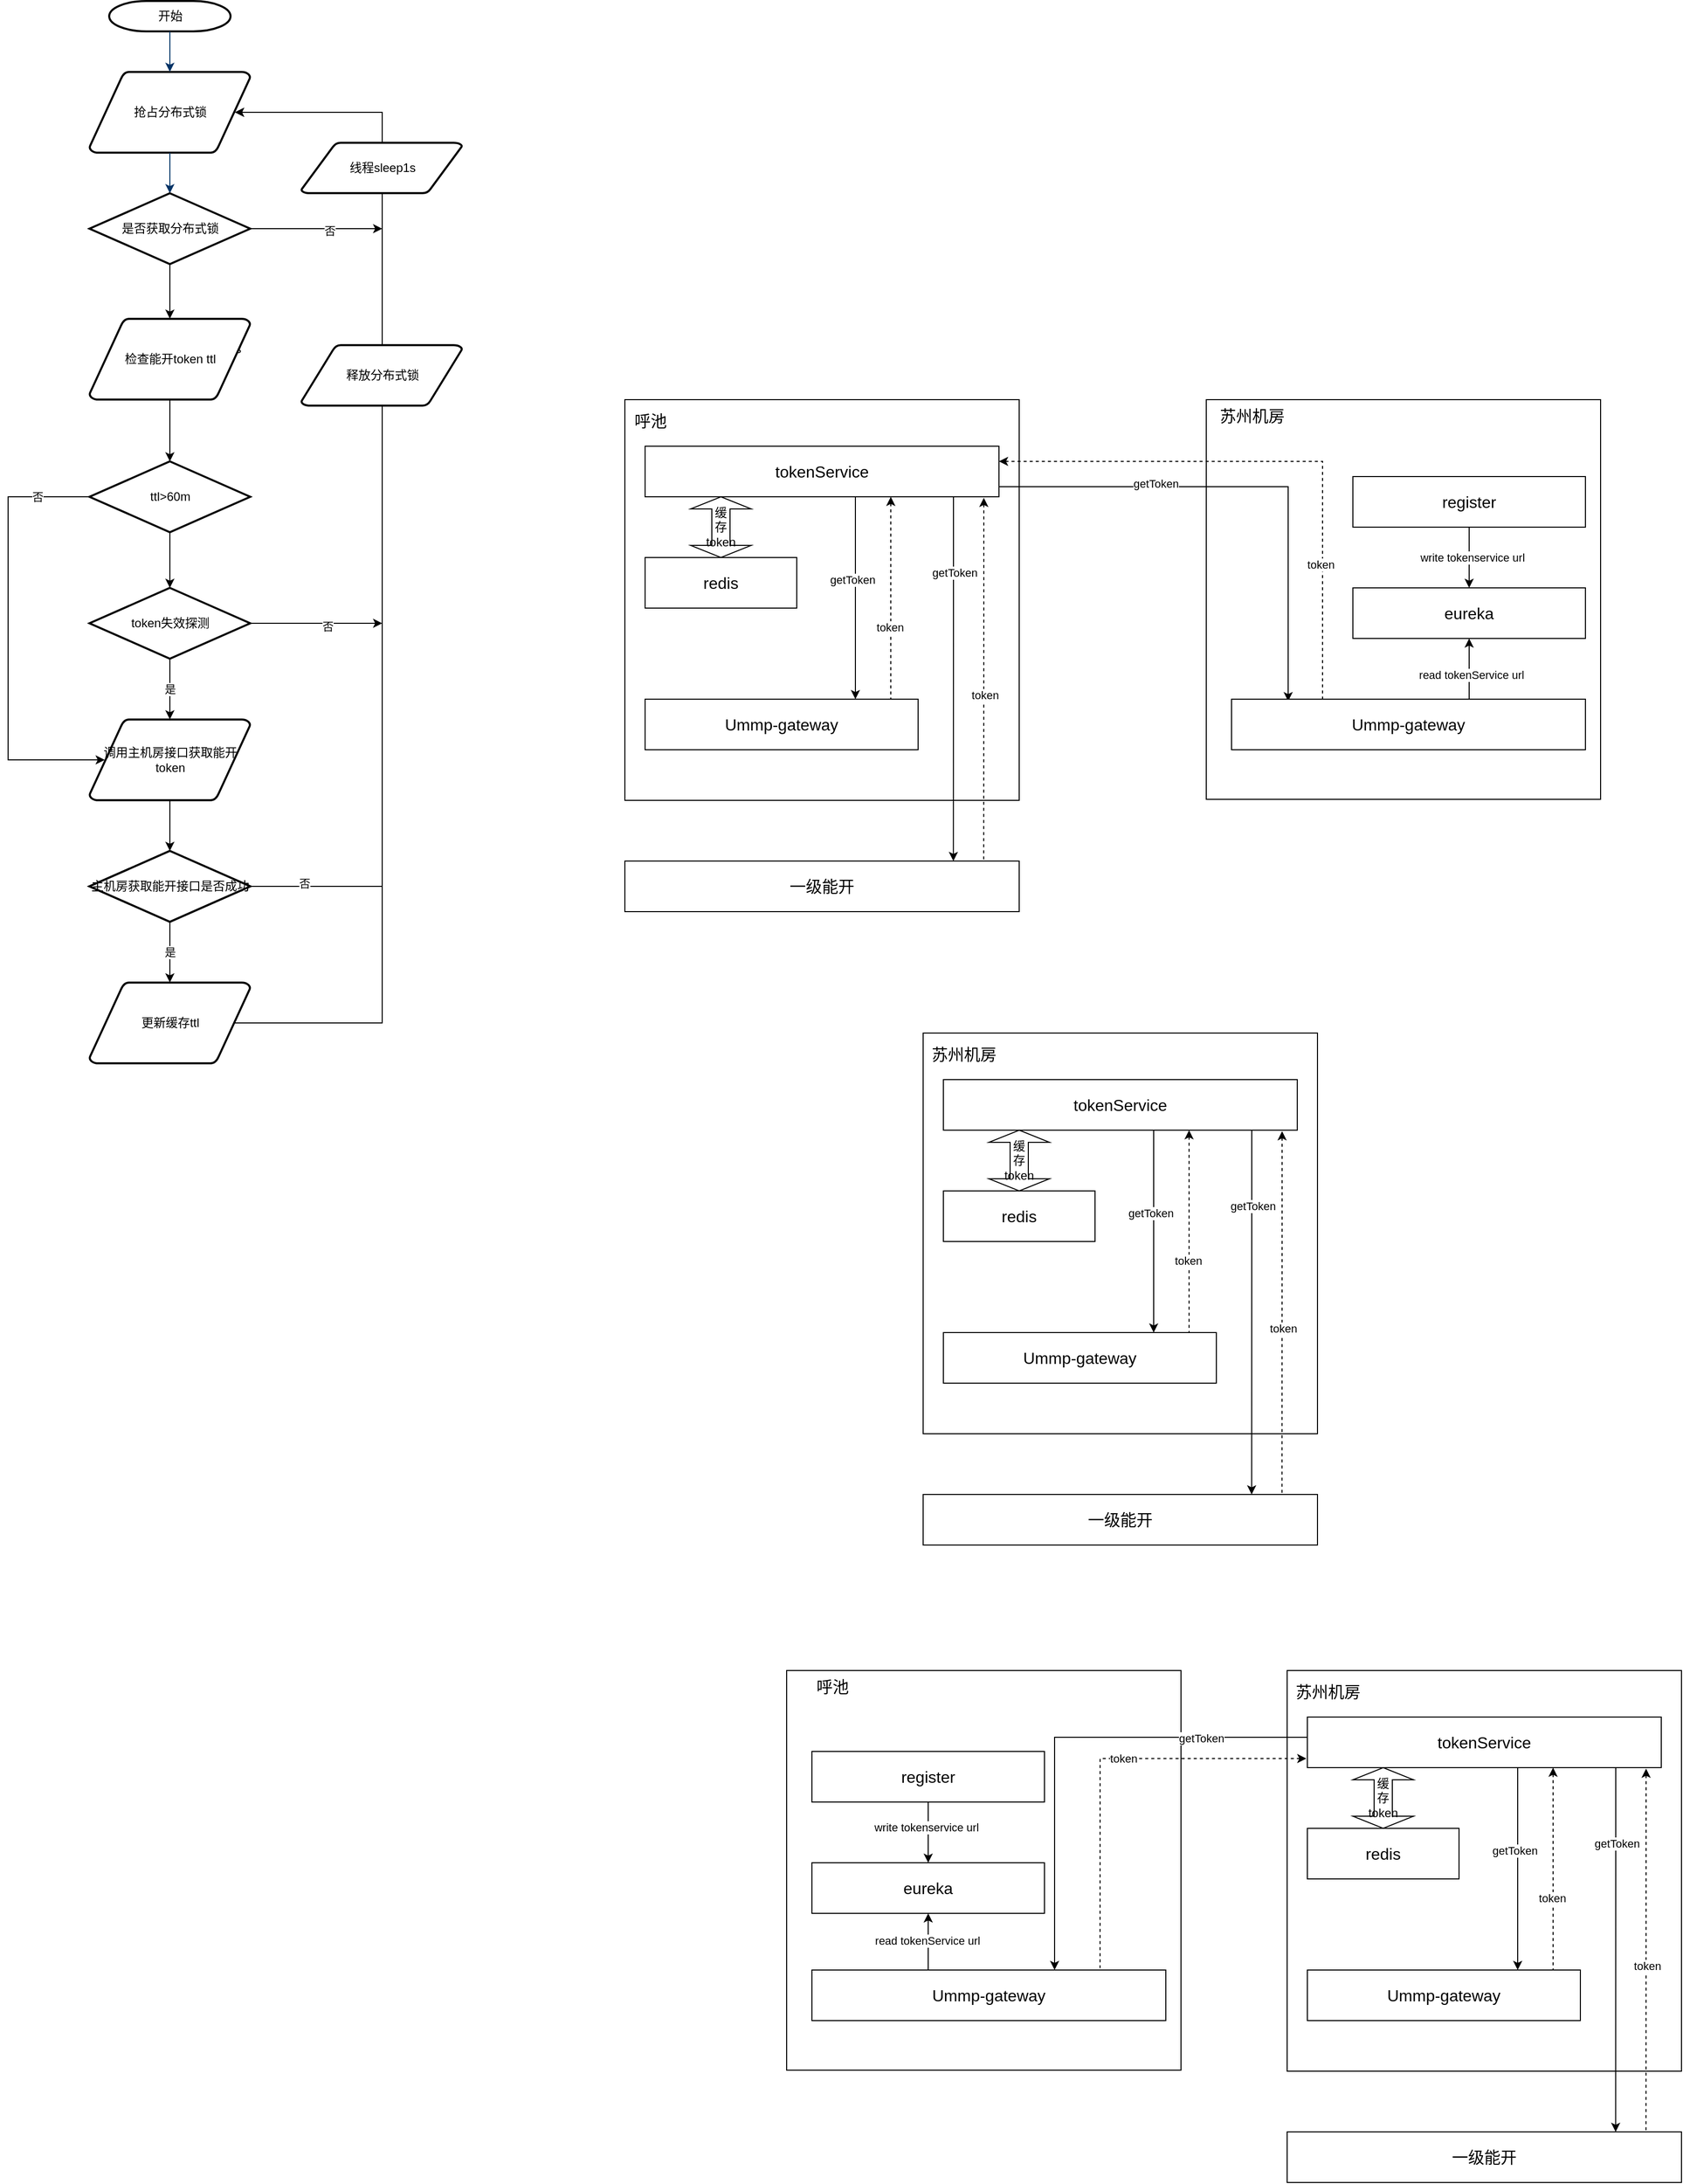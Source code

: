 <mxfile version="21.5.2" type="github" pages="2">
  <diagram id="6a731a19-8d31-9384-78a2-239565b7b9f0" name="Page-1">
    <mxGraphModel dx="2508" dy="1426" grid="1" gridSize="10" guides="1" tooltips="1" connect="1" arrows="1" fold="1" page="1" pageScale="1" pageWidth="1169" pageHeight="827" background="none" math="0" shadow="0">
      <root>
        <mxCell id="0" />
        <mxCell id="1" parent="0" />
        <mxCell id="zlBRK5w3M_IOJP67CKGf-51" value="" style="rounded=0;whiteSpace=wrap;html=1;" vertex="1" parent="1">
          <mxGeometry x="930" y="1710" width="390" height="395" as="geometry" />
        </mxCell>
        <mxCell id="2" value="开始" style="shape=mxgraph.flowchart.terminator;strokeWidth=2;gradientColor=none;gradientDirection=north;fontStyle=0;html=1;" parent="1" vertex="1">
          <mxGeometry x="260" y="60" width="120" height="30" as="geometry" />
        </mxCell>
        <mxCell id="3" value="抢占分布式锁" style="shape=mxgraph.flowchart.data;strokeWidth=2;gradientColor=none;gradientDirection=north;fontStyle=0;html=1;" parent="1" vertex="1">
          <mxGeometry x="240.5" y="130" width="159" height="80" as="geometry" />
        </mxCell>
        <mxCell id="7" style="fontStyle=1;strokeColor=#003366;strokeWidth=1;html=1;" parent="1" source="2" target="3" edge="1">
          <mxGeometry relative="1" as="geometry" />
        </mxCell>
        <mxCell id="8" style="fontStyle=1;strokeColor=#003366;strokeWidth=1;html=1;" parent="1" source="3" edge="1">
          <mxGeometry relative="1" as="geometry">
            <mxPoint x="320" y="250" as="targetPoint" />
          </mxGeometry>
        </mxCell>
        <mxCell id="11" value="yes" style="text;fontStyle=0;html=1;strokeColor=none;gradientColor=none;fillColor=none;strokeWidth=2;" parent="1" vertex="1">
          <mxGeometry x="370" y="390" width="40" height="26" as="geometry" />
        </mxCell>
        <mxCell id="u9zpIPj7ubAK2xr9crSM-64" style="edgeStyle=orthogonalEdgeStyle;rounded=0;orthogonalLoop=1;jettySize=auto;html=1;exitX=0.5;exitY=1;exitDx=0;exitDy=0;exitPerimeter=0;entryX=0.5;entryY=0;entryDx=0;entryDy=0;entryPerimeter=0;" parent="1" source="u9zpIPj7ubAK2xr9crSM-55" target="u9zpIPj7ubAK2xr9crSM-57" edge="1">
          <mxGeometry relative="1" as="geometry" />
        </mxCell>
        <mxCell id="u9zpIPj7ubAK2xr9crSM-79" style="edgeStyle=orthogonalEdgeStyle;rounded=0;orthogonalLoop=1;jettySize=auto;html=1;" parent="1" source="u9zpIPj7ubAK2xr9crSM-55" edge="1">
          <mxGeometry relative="1" as="geometry">
            <mxPoint x="530" y="285" as="targetPoint" />
          </mxGeometry>
        </mxCell>
        <mxCell id="u9zpIPj7ubAK2xr9crSM-80" value="否" style="edgeLabel;html=1;align=center;verticalAlign=middle;resizable=0;points=[];" parent="u9zpIPj7ubAK2xr9crSM-79" vertex="1" connectable="0">
          <mxGeometry x="0.208" y="-1" relative="1" as="geometry">
            <mxPoint as="offset" />
          </mxGeometry>
        </mxCell>
        <mxCell id="u9zpIPj7ubAK2xr9crSM-55" value="是否获取分布式锁" style="shape=mxgraph.flowchart.decision;strokeWidth=2;gradientColor=none;gradientDirection=north;fontStyle=0;html=1;" parent="1" vertex="1">
          <mxGeometry x="240.5" y="250" width="159" height="70" as="geometry" />
        </mxCell>
        <mxCell id="u9zpIPj7ubAK2xr9crSM-65" style="edgeStyle=orthogonalEdgeStyle;rounded=0;orthogonalLoop=1;jettySize=auto;html=1;entryX=0.5;entryY=0;entryDx=0;entryDy=0;entryPerimeter=0;" parent="1" source="u9zpIPj7ubAK2xr9crSM-57" target="u9zpIPj7ubAK2xr9crSM-58" edge="1">
          <mxGeometry relative="1" as="geometry" />
        </mxCell>
        <mxCell id="u9zpIPj7ubAK2xr9crSM-57" value="检查能开token ttl" style="shape=mxgraph.flowchart.data;strokeWidth=2;gradientColor=none;gradientDirection=north;fontStyle=0;html=1;" parent="1" vertex="1">
          <mxGeometry x="240.5" y="374" width="159" height="80" as="geometry" />
        </mxCell>
        <mxCell id="u9zpIPj7ubAK2xr9crSM-66" style="edgeStyle=orthogonalEdgeStyle;rounded=0;orthogonalLoop=1;jettySize=auto;html=1;exitX=0.5;exitY=1;exitDx=0;exitDy=0;exitPerimeter=0;" parent="1" source="u9zpIPj7ubAK2xr9crSM-58" target="u9zpIPj7ubAK2xr9crSM-60" edge="1">
          <mxGeometry relative="1" as="geometry" />
        </mxCell>
        <mxCell id="u9zpIPj7ubAK2xr9crSM-72" style="edgeStyle=orthogonalEdgeStyle;rounded=0;orthogonalLoop=1;jettySize=auto;html=1;exitX=0;exitY=0.5;exitDx=0;exitDy=0;exitPerimeter=0;entryX=0.095;entryY=0.5;entryDx=0;entryDy=0;entryPerimeter=0;" parent="1" source="u9zpIPj7ubAK2xr9crSM-58" target="u9zpIPj7ubAK2xr9crSM-59" edge="1">
          <mxGeometry relative="1" as="geometry">
            <Array as="points">
              <mxPoint x="160" y="550" />
              <mxPoint x="160" y="810" />
            </Array>
          </mxGeometry>
        </mxCell>
        <mxCell id="u9zpIPj7ubAK2xr9crSM-73" value="否" style="edgeLabel;html=1;align=center;verticalAlign=middle;resizable=0;points=[];" parent="u9zpIPj7ubAK2xr9crSM-72" vertex="1" connectable="0">
          <mxGeometry x="-0.761" relative="1" as="geometry">
            <mxPoint as="offset" />
          </mxGeometry>
        </mxCell>
        <mxCell id="u9zpIPj7ubAK2xr9crSM-58" value="ttl&amp;gt;60m" style="shape=mxgraph.flowchart.decision;strokeWidth=2;gradientColor=none;gradientDirection=north;fontStyle=0;html=1;" parent="1" vertex="1">
          <mxGeometry x="240.5" y="515" width="159" height="70" as="geometry" />
        </mxCell>
        <mxCell id="u9zpIPj7ubAK2xr9crSM-68" style="edgeStyle=orthogonalEdgeStyle;rounded=0;orthogonalLoop=1;jettySize=auto;html=1;exitX=0.5;exitY=1;exitDx=0;exitDy=0;exitPerimeter=0;entryX=0.5;entryY=0;entryDx=0;entryDy=0;entryPerimeter=0;" parent="1" source="u9zpIPj7ubAK2xr9crSM-59" target="u9zpIPj7ubAK2xr9crSM-63" edge="1">
          <mxGeometry relative="1" as="geometry" />
        </mxCell>
        <mxCell id="u9zpIPj7ubAK2xr9crSM-59" value="调用主机房接口获取能开&lt;br&gt;token" style="shape=mxgraph.flowchart.data;strokeWidth=2;gradientColor=none;gradientDirection=north;fontStyle=0;html=1;" parent="1" vertex="1">
          <mxGeometry x="240.5" y="770" width="159" height="80" as="geometry" />
        </mxCell>
        <mxCell id="u9zpIPj7ubAK2xr9crSM-67" value="是" style="edgeStyle=orthogonalEdgeStyle;rounded=0;orthogonalLoop=1;jettySize=auto;html=1;exitX=0.5;exitY=1;exitDx=0;exitDy=0;exitPerimeter=0;" parent="1" source="u9zpIPj7ubAK2xr9crSM-60" target="u9zpIPj7ubAK2xr9crSM-59" edge="1">
          <mxGeometry relative="1" as="geometry" />
        </mxCell>
        <mxCell id="u9zpIPj7ubAK2xr9crSM-77" style="edgeStyle=orthogonalEdgeStyle;rounded=0;orthogonalLoop=1;jettySize=auto;html=1;exitX=1;exitY=0.5;exitDx=0;exitDy=0;exitPerimeter=0;" parent="1" source="u9zpIPj7ubAK2xr9crSM-60" edge="1">
          <mxGeometry relative="1" as="geometry">
            <mxPoint x="530" y="675" as="targetPoint" />
          </mxGeometry>
        </mxCell>
        <mxCell id="u9zpIPj7ubAK2xr9crSM-78" value="否" style="edgeLabel;html=1;align=center;verticalAlign=middle;resizable=0;points=[];" parent="u9zpIPj7ubAK2xr9crSM-77" vertex="1" connectable="0">
          <mxGeometry x="0.177" y="-2" relative="1" as="geometry">
            <mxPoint as="offset" />
          </mxGeometry>
        </mxCell>
        <mxCell id="u9zpIPj7ubAK2xr9crSM-60" value="token失效探测" style="shape=mxgraph.flowchart.decision;strokeWidth=2;gradientColor=none;gradientDirection=north;fontStyle=0;html=1;" parent="1" vertex="1">
          <mxGeometry x="240.5" y="640" width="159" height="70" as="geometry" />
        </mxCell>
        <mxCell id="u9zpIPj7ubAK2xr9crSM-61" value="主机房获取能开接口是否成功" style="shape=mxgraph.flowchart.decision;strokeWidth=2;gradientColor=none;gradientDirection=north;fontStyle=0;html=1;" parent="1" vertex="1">
          <mxGeometry x="240.5" y="900" width="159" height="70" as="geometry" />
        </mxCell>
        <mxCell id="u9zpIPj7ubAK2xr9crSM-74" style="edgeStyle=orthogonalEdgeStyle;rounded=0;orthogonalLoop=1;jettySize=auto;html=1;exitX=0.905;exitY=0.5;exitDx=0;exitDy=0;exitPerimeter=0;entryX=0.905;entryY=0.5;entryDx=0;entryDy=0;entryPerimeter=0;" parent="1" source="u9zpIPj7ubAK2xr9crSM-62" target="3" edge="1">
          <mxGeometry relative="1" as="geometry">
            <Array as="points">
              <mxPoint x="530" y="1070" />
              <mxPoint x="530" y="170" />
            </Array>
          </mxGeometry>
        </mxCell>
        <mxCell id="u9zpIPj7ubAK2xr9crSM-62" value="更新缓存ttl" style="shape=mxgraph.flowchart.data;strokeWidth=2;gradientColor=none;gradientDirection=north;fontStyle=0;html=1;" parent="1" vertex="1">
          <mxGeometry x="240.5" y="1030" width="159" height="80" as="geometry" />
        </mxCell>
        <mxCell id="u9zpIPj7ubAK2xr9crSM-69" value="是" style="edgeStyle=orthogonalEdgeStyle;rounded=0;orthogonalLoop=1;jettySize=auto;html=1;exitX=0.5;exitY=1;exitDx=0;exitDy=0;exitPerimeter=0;entryX=0.5;entryY=0;entryDx=0;entryDy=0;entryPerimeter=0;" parent="1" source="u9zpIPj7ubAK2xr9crSM-63" target="u9zpIPj7ubAK2xr9crSM-62" edge="1">
          <mxGeometry relative="1" as="geometry" />
        </mxCell>
        <mxCell id="u9zpIPj7ubAK2xr9crSM-75" style="edgeStyle=orthogonalEdgeStyle;rounded=0;orthogonalLoop=1;jettySize=auto;html=1;exitX=1;exitY=0.5;exitDx=0;exitDy=0;exitPerimeter=0;entryX=0.905;entryY=0.5;entryDx=0;entryDy=0;entryPerimeter=0;" parent="1" source="u9zpIPj7ubAK2xr9crSM-63" target="3" edge="1">
          <mxGeometry relative="1" as="geometry">
            <Array as="points">
              <mxPoint x="530" y="935" />
              <mxPoint x="530" y="170" />
            </Array>
          </mxGeometry>
        </mxCell>
        <mxCell id="u9zpIPj7ubAK2xr9crSM-83" value="否" style="edgeLabel;html=1;align=center;verticalAlign=middle;resizable=0;points=[];" parent="u9zpIPj7ubAK2xr9crSM-75" vertex="1" connectable="0">
          <mxGeometry x="-0.898" y="3" relative="1" as="geometry">
            <mxPoint as="offset" />
          </mxGeometry>
        </mxCell>
        <mxCell id="u9zpIPj7ubAK2xr9crSM-63" value="主机房获取能开接口是否成功" style="shape=mxgraph.flowchart.decision;strokeWidth=2;gradientColor=none;gradientDirection=north;fontStyle=0;html=1;" parent="1" vertex="1">
          <mxGeometry x="240.5" y="900" width="159" height="70" as="geometry" />
        </mxCell>
        <mxCell id="u9zpIPj7ubAK2xr9crSM-81" value="释放分布式锁" style="shape=mxgraph.flowchart.data;strokeWidth=2;gradientColor=none;gradientDirection=north;fontStyle=0;html=1;" parent="1" vertex="1">
          <mxGeometry x="450" y="400" width="159" height="60" as="geometry" />
        </mxCell>
        <mxCell id="u9zpIPj7ubAK2xr9crSM-82" value="线程sleep1s" style="shape=mxgraph.flowchart.data;strokeWidth=2;gradientColor=none;gradientDirection=north;fontStyle=0;html=1;" parent="1" vertex="1">
          <mxGeometry x="450" y="200" width="159" height="50" as="geometry" />
        </mxCell>
        <mxCell id="bbXVy-CYYOFWgaDCfxmX-11" value="" style="rounded=0;whiteSpace=wrap;html=1;" vertex="1" parent="1">
          <mxGeometry x="770" y="454" width="390" height="396" as="geometry" />
        </mxCell>
        <mxCell id="bbXVy-CYYOFWgaDCfxmX-12" value="" style="rounded=0;whiteSpace=wrap;html=1;" vertex="1" parent="1">
          <mxGeometry x="1345" y="454" width="390" height="395" as="geometry" />
        </mxCell>
        <mxCell id="bbXVy-CYYOFWgaDCfxmX-13" value="&lt;font style=&quot;font-size: 16px;&quot;&gt;呼池&lt;/font&gt;" style="text;html=1;align=center;verticalAlign=middle;resizable=0;points=[];autosize=1;strokeColor=none;fillColor=none;fontSize=16;" vertex="1" parent="1">
          <mxGeometry x="765" y="460" width="60" height="30" as="geometry" />
        </mxCell>
        <mxCell id="bbXVy-CYYOFWgaDCfxmX-14" value="&lt;span style=&quot;font-size: 16px;&quot;&gt;苏州机房&lt;/span&gt;" style="text;html=1;align=center;verticalAlign=middle;resizable=0;points=[];autosize=1;strokeColor=none;fillColor=none;fontSize=16;" vertex="1" parent="1">
          <mxGeometry x="1345" y="455" width="90" height="30" as="geometry" />
        </mxCell>
        <mxCell id="bbXVy-CYYOFWgaDCfxmX-27" style="edgeStyle=orthogonalEdgeStyle;rounded=0;orthogonalLoop=1;jettySize=auto;html=1;entryX=0.5;entryY=0;entryDx=0;entryDy=0;" edge="1" parent="1">
          <mxGeometry relative="1" as="geometry">
            <mxPoint x="998" y="550" as="sourcePoint" />
            <mxPoint x="998" y="750" as="targetPoint" />
            <Array as="points">
              <mxPoint x="998" y="690" />
              <mxPoint x="998" y="690" />
            </Array>
          </mxGeometry>
        </mxCell>
        <mxCell id="zlBRK5w3M_IOJP67CKGf-11" value="getToken" style="edgeLabel;html=1;align=center;verticalAlign=middle;resizable=0;points=[];" vertex="1" connectable="0" parent="bbXVy-CYYOFWgaDCfxmX-27">
          <mxGeometry x="-0.18" y="-3" relative="1" as="geometry">
            <mxPoint as="offset" />
          </mxGeometry>
        </mxCell>
        <mxCell id="bbXVy-CYYOFWgaDCfxmX-29" style="edgeStyle=orthogonalEdgeStyle;rounded=0;orthogonalLoop=1;jettySize=auto;html=1;entryX=0.851;entryY=0;entryDx=0;entryDy=0;entryPerimeter=0;" edge="1" parent="1">
          <mxGeometry relative="1" as="geometry">
            <mxPoint x="1095" y="550" as="sourcePoint" />
            <mxPoint x="1094.89" y="910" as="targetPoint" />
            <Array as="points">
              <mxPoint x="1095" y="650" />
              <mxPoint x="1095" y="650" />
            </Array>
          </mxGeometry>
        </mxCell>
        <mxCell id="zlBRK5w3M_IOJP67CKGf-13" value="getToken" style="edgeLabel;html=1;align=center;verticalAlign=middle;resizable=0;points=[];" vertex="1" connectable="0" parent="bbXVy-CYYOFWgaDCfxmX-29">
          <mxGeometry x="-0.583" y="1" relative="1" as="geometry">
            <mxPoint as="offset" />
          </mxGeometry>
        </mxCell>
        <mxCell id="bbXVy-CYYOFWgaDCfxmX-37" style="edgeStyle=orthogonalEdgeStyle;rounded=0;orthogonalLoop=1;jettySize=auto;html=1;entryX=0.16;entryY=0.04;entryDx=0;entryDy=0;entryPerimeter=0;" edge="1" parent="1" source="bbXVy-CYYOFWgaDCfxmX-15" target="bbXVy-CYYOFWgaDCfxmX-20">
          <mxGeometry relative="1" as="geometry">
            <Array as="points">
              <mxPoint x="1426" y="540" />
            </Array>
          </mxGeometry>
        </mxCell>
        <mxCell id="zlBRK5w3M_IOJP67CKGf-15" value="getToken" style="edgeLabel;html=1;align=center;verticalAlign=middle;resizable=0;points=[];" vertex="1" connectable="0" parent="bbXVy-CYYOFWgaDCfxmX-37">
          <mxGeometry x="-0.378" y="3" relative="1" as="geometry">
            <mxPoint as="offset" />
          </mxGeometry>
        </mxCell>
        <mxCell id="bbXVy-CYYOFWgaDCfxmX-15" value="tokenService" style="rounded=0;whiteSpace=wrap;html=1;fontSize=16;" vertex="1" parent="1">
          <mxGeometry x="790" y="500" width="350" height="50" as="geometry" />
        </mxCell>
        <mxCell id="bbXVy-CYYOFWgaDCfxmX-17" value="redis" style="rounded=0;whiteSpace=wrap;html=1;fontSize=16;" vertex="1" parent="1">
          <mxGeometry x="790" y="610" width="150" height="50" as="geometry" />
        </mxCell>
        <mxCell id="bbXVy-CYYOFWgaDCfxmX-18" value="Ummp-gateway" style="rounded=0;whiteSpace=wrap;html=1;fontSize=16;" vertex="1" parent="1">
          <mxGeometry x="790" y="750" width="270" height="50" as="geometry" />
        </mxCell>
        <mxCell id="bbXVy-CYYOFWgaDCfxmX-19" value="一级能开" style="rounded=0;whiteSpace=wrap;html=1;fontSize=16;" vertex="1" parent="1">
          <mxGeometry x="770" y="910" width="390" height="50" as="geometry" />
        </mxCell>
        <mxCell id="zlBRK5w3M_IOJP67CKGf-63" style="edgeStyle=orthogonalEdgeStyle;rounded=0;orthogonalLoop=1;jettySize=auto;html=1;entryX=0.5;entryY=1;entryDx=0;entryDy=0;" edge="1" parent="1" source="bbXVy-CYYOFWgaDCfxmX-20" target="zlBRK5w3M_IOJP67CKGf-62">
          <mxGeometry relative="1" as="geometry">
            <Array as="points">
              <mxPoint x="1605" y="740" />
              <mxPoint x="1605" y="740" />
            </Array>
          </mxGeometry>
        </mxCell>
        <mxCell id="zlBRK5w3M_IOJP67CKGf-64" value="read tokenService url" style="edgeLabel;html=1;align=center;verticalAlign=middle;resizable=0;points=[];" vertex="1" connectable="0" parent="zlBRK5w3M_IOJP67CKGf-63">
          <mxGeometry x="-0.2" y="-2" relative="1" as="geometry">
            <mxPoint as="offset" />
          </mxGeometry>
        </mxCell>
        <mxCell id="bbXVy-CYYOFWgaDCfxmX-20" value="Ummp-gateway" style="rounded=0;whiteSpace=wrap;html=1;fontSize=16;" vertex="1" parent="1">
          <mxGeometry x="1370" y="750" width="350" height="50" as="geometry" />
        </mxCell>
        <mxCell id="bbXVy-CYYOFWgaDCfxmX-21" value="缓&lt;br&gt;存&lt;br&gt;token" style="shape=doubleArrow;direction=south;whiteSpace=wrap;html=1;" vertex="1" parent="1">
          <mxGeometry x="835" y="550" width="60" height="60" as="geometry" />
        </mxCell>
        <mxCell id="bbXVy-CYYOFWgaDCfxmX-28" style="edgeStyle=orthogonalEdgeStyle;rounded=0;orthogonalLoop=1;jettySize=auto;html=1;entryX=0.5;entryY=0;entryDx=0;entryDy=0;startArrow=classic;startFill=1;endArrow=none;endFill=0;dashed=1;" edge="1" parent="1">
          <mxGeometry relative="1" as="geometry">
            <mxPoint x="1033" y="550" as="sourcePoint" />
            <mxPoint x="1033" y="750" as="targetPoint" />
            <Array as="points">
              <mxPoint x="1033" y="690" />
              <mxPoint x="1033" y="690" />
            </Array>
          </mxGeometry>
        </mxCell>
        <mxCell id="zlBRK5w3M_IOJP67CKGf-12" value="token" style="edgeLabel;html=1;align=center;verticalAlign=middle;resizable=0;points=[];" vertex="1" connectable="0" parent="bbXVy-CYYOFWgaDCfxmX-28">
          <mxGeometry x="0.29" y="-1" relative="1" as="geometry">
            <mxPoint as="offset" />
          </mxGeometry>
        </mxCell>
        <mxCell id="bbXVy-CYYOFWgaDCfxmX-30" style="edgeStyle=orthogonalEdgeStyle;rounded=0;orthogonalLoop=1;jettySize=auto;html=1;entryX=0.851;entryY=0;entryDx=0;entryDy=0;entryPerimeter=0;startArrow=classic;startFill=1;endArrow=none;endFill=0;dashed=1;" edge="1" parent="1">
          <mxGeometry relative="1" as="geometry">
            <mxPoint x="1125" y="551" as="sourcePoint" />
            <mxPoint x="1124.89" y="911" as="targetPoint" />
            <Array as="points">
              <mxPoint x="1125" y="651" />
              <mxPoint x="1125" y="651" />
            </Array>
          </mxGeometry>
        </mxCell>
        <mxCell id="zlBRK5w3M_IOJP67CKGf-14" value="token" style="edgeLabel;html=1;align=center;verticalAlign=middle;resizable=0;points=[];" vertex="1" connectable="0" parent="bbXVy-CYYOFWgaDCfxmX-30">
          <mxGeometry x="0.083" y="1" relative="1" as="geometry">
            <mxPoint as="offset" />
          </mxGeometry>
        </mxCell>
        <mxCell id="bbXVy-CYYOFWgaDCfxmX-40" style="edgeStyle=orthogonalEdgeStyle;rounded=0;orthogonalLoop=1;jettySize=auto;html=1;endArrow=none;endFill=0;startArrow=classic;startFill=1;dashed=1;" edge="1" parent="1">
          <mxGeometry relative="1" as="geometry">
            <mxPoint x="1140" y="515" as="sourcePoint" />
            <mxPoint x="1460" y="750" as="targetPoint" />
            <Array as="points">
              <mxPoint x="1460" y="515" />
              <mxPoint x="1460" y="750" />
            </Array>
          </mxGeometry>
        </mxCell>
        <mxCell id="zlBRK5w3M_IOJP67CKGf-16" value="token" style="edgeLabel;html=1;align=center;verticalAlign=middle;resizable=0;points=[];" vertex="1" connectable="0" parent="bbXVy-CYYOFWgaDCfxmX-40">
          <mxGeometry x="0.521" y="-2" relative="1" as="geometry">
            <mxPoint as="offset" />
          </mxGeometry>
        </mxCell>
        <mxCell id="zlBRK5w3M_IOJP67CKGf-17" value="" style="rounded=0;whiteSpace=wrap;html=1;" vertex="1" parent="1">
          <mxGeometry x="1065" y="1080" width="390" height="396" as="geometry" />
        </mxCell>
        <mxCell id="zlBRK5w3M_IOJP67CKGf-18" value="苏州机房" style="text;html=1;align=center;verticalAlign=middle;resizable=0;points=[];autosize=1;strokeColor=none;fillColor=none;fontSize=16;" vertex="1" parent="1">
          <mxGeometry x="1060" y="1086" width="90" height="30" as="geometry" />
        </mxCell>
        <mxCell id="zlBRK5w3M_IOJP67CKGf-19" style="edgeStyle=orthogonalEdgeStyle;rounded=0;orthogonalLoop=1;jettySize=auto;html=1;entryX=0.5;entryY=0;entryDx=0;entryDy=0;" edge="1" parent="1">
          <mxGeometry relative="1" as="geometry">
            <mxPoint x="1293" y="1176" as="sourcePoint" />
            <mxPoint x="1293" y="1376" as="targetPoint" />
            <Array as="points">
              <mxPoint x="1293" y="1316" />
              <mxPoint x="1293" y="1316" />
            </Array>
          </mxGeometry>
        </mxCell>
        <mxCell id="zlBRK5w3M_IOJP67CKGf-20" value="getToken" style="edgeLabel;html=1;align=center;verticalAlign=middle;resizable=0;points=[];" vertex="1" connectable="0" parent="zlBRK5w3M_IOJP67CKGf-19">
          <mxGeometry x="-0.18" y="-3" relative="1" as="geometry">
            <mxPoint as="offset" />
          </mxGeometry>
        </mxCell>
        <mxCell id="zlBRK5w3M_IOJP67CKGf-21" style="edgeStyle=orthogonalEdgeStyle;rounded=0;orthogonalLoop=1;jettySize=auto;html=1;entryX=0.851;entryY=0;entryDx=0;entryDy=0;entryPerimeter=0;" edge="1" parent="1">
          <mxGeometry relative="1" as="geometry">
            <mxPoint x="1390" y="1176" as="sourcePoint" />
            <mxPoint x="1389.89" y="1536" as="targetPoint" />
            <Array as="points">
              <mxPoint x="1390" y="1276" />
              <mxPoint x="1390" y="1276" />
            </Array>
          </mxGeometry>
        </mxCell>
        <mxCell id="zlBRK5w3M_IOJP67CKGf-22" value="getToken" style="edgeLabel;html=1;align=center;verticalAlign=middle;resizable=0;points=[];" vertex="1" connectable="0" parent="zlBRK5w3M_IOJP67CKGf-21">
          <mxGeometry x="-0.583" y="1" relative="1" as="geometry">
            <mxPoint as="offset" />
          </mxGeometry>
        </mxCell>
        <mxCell id="zlBRK5w3M_IOJP67CKGf-23" value="tokenService" style="rounded=0;whiteSpace=wrap;html=1;fontSize=16;" vertex="1" parent="1">
          <mxGeometry x="1085" y="1126" width="350" height="50" as="geometry" />
        </mxCell>
        <mxCell id="zlBRK5w3M_IOJP67CKGf-24" value="redis" style="rounded=0;whiteSpace=wrap;html=1;fontSize=16;" vertex="1" parent="1">
          <mxGeometry x="1085" y="1236" width="150" height="50" as="geometry" />
        </mxCell>
        <mxCell id="zlBRK5w3M_IOJP67CKGf-25" value="Ummp-gateway" style="rounded=0;whiteSpace=wrap;html=1;fontSize=16;" vertex="1" parent="1">
          <mxGeometry x="1085" y="1376" width="270" height="50" as="geometry" />
        </mxCell>
        <mxCell id="zlBRK5w3M_IOJP67CKGf-26" value="一级能开" style="rounded=0;whiteSpace=wrap;html=1;fontSize=16;" vertex="1" parent="1">
          <mxGeometry x="1065" y="1536" width="390" height="50" as="geometry" />
        </mxCell>
        <mxCell id="zlBRK5w3M_IOJP67CKGf-27" value="缓&lt;br&gt;存&lt;br&gt;token" style="shape=doubleArrow;direction=south;whiteSpace=wrap;html=1;" vertex="1" parent="1">
          <mxGeometry x="1130" y="1176" width="60" height="60" as="geometry" />
        </mxCell>
        <mxCell id="zlBRK5w3M_IOJP67CKGf-28" style="edgeStyle=orthogonalEdgeStyle;rounded=0;orthogonalLoop=1;jettySize=auto;html=1;entryX=0.5;entryY=0;entryDx=0;entryDy=0;startArrow=classic;startFill=1;endArrow=none;endFill=0;dashed=1;" edge="1" parent="1">
          <mxGeometry relative="1" as="geometry">
            <mxPoint x="1328" y="1176" as="sourcePoint" />
            <mxPoint x="1328" y="1376" as="targetPoint" />
            <Array as="points">
              <mxPoint x="1328" y="1316" />
              <mxPoint x="1328" y="1316" />
            </Array>
          </mxGeometry>
        </mxCell>
        <mxCell id="zlBRK5w3M_IOJP67CKGf-29" value="token" style="edgeLabel;html=1;align=center;verticalAlign=middle;resizable=0;points=[];" vertex="1" connectable="0" parent="zlBRK5w3M_IOJP67CKGf-28">
          <mxGeometry x="0.29" y="-1" relative="1" as="geometry">
            <mxPoint as="offset" />
          </mxGeometry>
        </mxCell>
        <mxCell id="zlBRK5w3M_IOJP67CKGf-30" style="edgeStyle=orthogonalEdgeStyle;rounded=0;orthogonalLoop=1;jettySize=auto;html=1;entryX=0.851;entryY=0;entryDx=0;entryDy=0;entryPerimeter=0;startArrow=classic;startFill=1;endArrow=none;endFill=0;dashed=1;" edge="1" parent="1">
          <mxGeometry relative="1" as="geometry">
            <mxPoint x="1420" y="1177" as="sourcePoint" />
            <mxPoint x="1419.89" y="1537" as="targetPoint" />
            <Array as="points">
              <mxPoint x="1420" y="1277" />
              <mxPoint x="1420" y="1277" />
            </Array>
          </mxGeometry>
        </mxCell>
        <mxCell id="zlBRK5w3M_IOJP67CKGf-31" value="token" style="edgeLabel;html=1;align=center;verticalAlign=middle;resizable=0;points=[];" vertex="1" connectable="0" parent="zlBRK5w3M_IOJP67CKGf-30">
          <mxGeometry x="0.083" y="1" relative="1" as="geometry">
            <mxPoint as="offset" />
          </mxGeometry>
        </mxCell>
        <mxCell id="zlBRK5w3M_IOJP67CKGf-32" value="" style="rounded=0;whiteSpace=wrap;html=1;" vertex="1" parent="1">
          <mxGeometry x="1425" y="1710" width="390" height="396" as="geometry" />
        </mxCell>
        <mxCell id="zlBRK5w3M_IOJP67CKGf-33" value="苏州机房" style="text;html=1;align=center;verticalAlign=middle;resizable=0;points=[];autosize=1;strokeColor=none;fillColor=none;fontSize=16;" vertex="1" parent="1">
          <mxGeometry x="1420" y="1716" width="90" height="30" as="geometry" />
        </mxCell>
        <mxCell id="zlBRK5w3M_IOJP67CKGf-34" style="edgeStyle=orthogonalEdgeStyle;rounded=0;orthogonalLoop=1;jettySize=auto;html=1;entryX=0.5;entryY=0;entryDx=0;entryDy=0;" edge="1" parent="1">
          <mxGeometry relative="1" as="geometry">
            <mxPoint x="1653" y="1806" as="sourcePoint" />
            <mxPoint x="1653" y="2006" as="targetPoint" />
            <Array as="points">
              <mxPoint x="1653" y="1946" />
              <mxPoint x="1653" y="1946" />
            </Array>
          </mxGeometry>
        </mxCell>
        <mxCell id="zlBRK5w3M_IOJP67CKGf-35" value="getToken" style="edgeLabel;html=1;align=center;verticalAlign=middle;resizable=0;points=[];" vertex="1" connectable="0" parent="zlBRK5w3M_IOJP67CKGf-34">
          <mxGeometry x="-0.18" y="-3" relative="1" as="geometry">
            <mxPoint as="offset" />
          </mxGeometry>
        </mxCell>
        <mxCell id="zlBRK5w3M_IOJP67CKGf-36" style="edgeStyle=orthogonalEdgeStyle;rounded=0;orthogonalLoop=1;jettySize=auto;html=1;entryX=0.851;entryY=0;entryDx=0;entryDy=0;entryPerimeter=0;" edge="1" parent="1">
          <mxGeometry relative="1" as="geometry">
            <mxPoint x="1750" y="1806" as="sourcePoint" />
            <mxPoint x="1749.89" y="2166" as="targetPoint" />
            <Array as="points">
              <mxPoint x="1750" y="1906" />
              <mxPoint x="1750" y="1906" />
            </Array>
          </mxGeometry>
        </mxCell>
        <mxCell id="zlBRK5w3M_IOJP67CKGf-37" value="getToken" style="edgeLabel;html=1;align=center;verticalAlign=middle;resizable=0;points=[];" vertex="1" connectable="0" parent="zlBRK5w3M_IOJP67CKGf-36">
          <mxGeometry x="-0.583" y="1" relative="1" as="geometry">
            <mxPoint as="offset" />
          </mxGeometry>
        </mxCell>
        <mxCell id="zlBRK5w3M_IOJP67CKGf-57" style="edgeStyle=orthogonalEdgeStyle;rounded=0;orthogonalLoop=1;jettySize=auto;html=1;entryX=0.817;entryY=0.02;entryDx=0;entryDy=0;entryPerimeter=0;endArrow=none;endFill=0;startArrow=classic;startFill=1;dashed=1;" edge="1" parent="1">
          <mxGeometry relative="1" as="geometry">
            <mxPoint x="1444" y="1797" as="sourcePoint" />
            <mxPoint x="1239.95" y="2004" as="targetPoint" />
            <Array as="points">
              <mxPoint x="1240" y="1797" />
            </Array>
          </mxGeometry>
        </mxCell>
        <mxCell id="zlBRK5w3M_IOJP67CKGf-61" value="token" style="edgeLabel;html=1;align=center;verticalAlign=middle;resizable=0;points=[];" vertex="1" connectable="0" parent="zlBRK5w3M_IOJP67CKGf-57">
          <mxGeometry x="-0.119" relative="1" as="geometry">
            <mxPoint as="offset" />
          </mxGeometry>
        </mxCell>
        <mxCell id="zlBRK5w3M_IOJP67CKGf-38" value="tokenService" style="rounded=0;whiteSpace=wrap;html=1;fontSize=16;" vertex="1" parent="1">
          <mxGeometry x="1445" y="1756" width="350" height="50" as="geometry" />
        </mxCell>
        <mxCell id="zlBRK5w3M_IOJP67CKGf-39" value="redis" style="rounded=0;whiteSpace=wrap;html=1;fontSize=16;" vertex="1" parent="1">
          <mxGeometry x="1445" y="1866" width="150" height="50" as="geometry" />
        </mxCell>
        <mxCell id="zlBRK5w3M_IOJP67CKGf-40" value="Ummp-gateway" style="rounded=0;whiteSpace=wrap;html=1;fontSize=16;" vertex="1" parent="1">
          <mxGeometry x="1445" y="2006" width="270" height="50" as="geometry" />
        </mxCell>
        <mxCell id="zlBRK5w3M_IOJP67CKGf-41" value="一级能开" style="rounded=0;whiteSpace=wrap;html=1;fontSize=16;" vertex="1" parent="1">
          <mxGeometry x="1425" y="2166" width="390" height="50" as="geometry" />
        </mxCell>
        <mxCell id="zlBRK5w3M_IOJP67CKGf-42" value="缓&lt;br&gt;存&lt;br&gt;token" style="shape=doubleArrow;direction=south;whiteSpace=wrap;html=1;" vertex="1" parent="1">
          <mxGeometry x="1490" y="1806" width="60" height="60" as="geometry" />
        </mxCell>
        <mxCell id="zlBRK5w3M_IOJP67CKGf-43" style="edgeStyle=orthogonalEdgeStyle;rounded=0;orthogonalLoop=1;jettySize=auto;html=1;entryX=0.5;entryY=0;entryDx=0;entryDy=0;startArrow=classic;startFill=1;endArrow=none;endFill=0;dashed=1;" edge="1" parent="1">
          <mxGeometry relative="1" as="geometry">
            <mxPoint x="1688" y="1806" as="sourcePoint" />
            <mxPoint x="1688" y="2006" as="targetPoint" />
            <Array as="points">
              <mxPoint x="1688" y="1946" />
              <mxPoint x="1688" y="1946" />
            </Array>
          </mxGeometry>
        </mxCell>
        <mxCell id="zlBRK5w3M_IOJP67CKGf-44" value="token" style="edgeLabel;html=1;align=center;verticalAlign=middle;resizable=0;points=[];" vertex="1" connectable="0" parent="zlBRK5w3M_IOJP67CKGf-43">
          <mxGeometry x="0.29" y="-1" relative="1" as="geometry">
            <mxPoint as="offset" />
          </mxGeometry>
        </mxCell>
        <mxCell id="zlBRK5w3M_IOJP67CKGf-45" style="edgeStyle=orthogonalEdgeStyle;rounded=0;orthogonalLoop=1;jettySize=auto;html=1;entryX=0.851;entryY=0;entryDx=0;entryDy=0;entryPerimeter=0;startArrow=classic;startFill=1;endArrow=none;endFill=0;dashed=1;" edge="1" parent="1">
          <mxGeometry relative="1" as="geometry">
            <mxPoint x="1780" y="1807" as="sourcePoint" />
            <mxPoint x="1779.89" y="2167" as="targetPoint" />
            <Array as="points">
              <mxPoint x="1780" y="1907" />
              <mxPoint x="1780" y="1907" />
            </Array>
          </mxGeometry>
        </mxCell>
        <mxCell id="zlBRK5w3M_IOJP67CKGf-46" value="token" style="edgeLabel;html=1;align=center;verticalAlign=middle;resizable=0;points=[];" vertex="1" connectable="0" parent="zlBRK5w3M_IOJP67CKGf-45">
          <mxGeometry x="0.083" y="1" relative="1" as="geometry">
            <mxPoint as="offset" />
          </mxGeometry>
        </mxCell>
        <mxCell id="zlBRK5w3M_IOJP67CKGf-52" value="呼池" style="text;html=1;align=center;verticalAlign=middle;resizable=0;points=[];autosize=1;strokeColor=none;fillColor=none;fontSize=16;" vertex="1" parent="1">
          <mxGeometry x="945" y="1711" width="60" height="30" as="geometry" />
        </mxCell>
        <mxCell id="zlBRK5w3M_IOJP67CKGf-75" style="edgeStyle=orthogonalEdgeStyle;rounded=0;orthogonalLoop=1;jettySize=auto;html=1;entryX=0.5;entryY=1;entryDx=0;entryDy=0;" edge="1" parent="1" source="zlBRK5w3M_IOJP67CKGf-54" target="zlBRK5w3M_IOJP67CKGf-68">
          <mxGeometry relative="1" as="geometry">
            <Array as="points">
              <mxPoint x="1070" y="1990" />
              <mxPoint x="1070" y="1990" />
            </Array>
          </mxGeometry>
        </mxCell>
        <mxCell id="zlBRK5w3M_IOJP67CKGf-77" value="read tokenService url" style="edgeLabel;html=1;align=center;verticalAlign=middle;resizable=0;points=[];" vertex="1" connectable="0" parent="zlBRK5w3M_IOJP67CKGf-75">
          <mxGeometry x="0.036" y="1" relative="1" as="geometry">
            <mxPoint as="offset" />
          </mxGeometry>
        </mxCell>
        <mxCell id="zlBRK5w3M_IOJP67CKGf-54" value="Ummp-gateway" style="rounded=0;whiteSpace=wrap;html=1;fontSize=16;" vertex="1" parent="1">
          <mxGeometry x="955" y="2006" width="350" height="50" as="geometry" />
        </mxCell>
        <mxCell id="zlBRK5w3M_IOJP67CKGf-59" style="edgeStyle=orthogonalEdgeStyle;rounded=0;orthogonalLoop=1;jettySize=auto;html=1;" edge="1" parent="1">
          <mxGeometry relative="1" as="geometry">
            <mxPoint x="1445" y="1776" as="sourcePoint" />
            <mxPoint x="1195" y="2006" as="targetPoint" />
            <Array as="points">
              <mxPoint x="1195" y="1776" />
            </Array>
          </mxGeometry>
        </mxCell>
        <mxCell id="zlBRK5w3M_IOJP67CKGf-60" value="getToken" style="edgeLabel;html=1;align=center;verticalAlign=middle;resizable=0;points=[];" vertex="1" connectable="0" parent="zlBRK5w3M_IOJP67CKGf-59">
          <mxGeometry x="-0.562" y="1" relative="1" as="geometry">
            <mxPoint as="offset" />
          </mxGeometry>
        </mxCell>
        <mxCell id="zlBRK5w3M_IOJP67CKGf-62" value="eureka" style="rounded=0;whiteSpace=wrap;html=1;fontSize=16;" vertex="1" parent="1">
          <mxGeometry x="1490" y="640" width="230" height="50" as="geometry" />
        </mxCell>
        <mxCell id="zlBRK5w3M_IOJP67CKGf-66" style="edgeStyle=orthogonalEdgeStyle;rounded=0;orthogonalLoop=1;jettySize=auto;html=1;entryX=0.5;entryY=0;entryDx=0;entryDy=0;" edge="1" parent="1" source="zlBRK5w3M_IOJP67CKGf-65" target="zlBRK5w3M_IOJP67CKGf-62">
          <mxGeometry relative="1" as="geometry" />
        </mxCell>
        <mxCell id="zlBRK5w3M_IOJP67CKGf-67" value="write tokenservice url" style="edgeLabel;html=1;align=center;verticalAlign=middle;resizable=0;points=[];" vertex="1" connectable="0" parent="zlBRK5w3M_IOJP67CKGf-66">
          <mxGeometry y="3" relative="1" as="geometry">
            <mxPoint as="offset" />
          </mxGeometry>
        </mxCell>
        <mxCell id="zlBRK5w3M_IOJP67CKGf-65" value="register" style="rounded=0;whiteSpace=wrap;html=1;fontSize=16;" vertex="1" parent="1">
          <mxGeometry x="1490" y="530" width="230" height="50" as="geometry" />
        </mxCell>
        <mxCell id="zlBRK5w3M_IOJP67CKGf-68" value="eureka" style="rounded=0;whiteSpace=wrap;html=1;fontSize=16;" vertex="1" parent="1">
          <mxGeometry x="955" y="1900" width="230" height="50" as="geometry" />
        </mxCell>
        <mxCell id="zlBRK5w3M_IOJP67CKGf-72" style="edgeStyle=orthogonalEdgeStyle;rounded=0;orthogonalLoop=1;jettySize=auto;html=1;entryX=0.5;entryY=0;entryDx=0;entryDy=0;" edge="1" parent="1" source="zlBRK5w3M_IOJP67CKGf-69" target="zlBRK5w3M_IOJP67CKGf-68">
          <mxGeometry relative="1" as="geometry" />
        </mxCell>
        <mxCell id="zlBRK5w3M_IOJP67CKGf-76" value="write tokenservice url" style="edgeLabel;html=1;align=center;verticalAlign=middle;resizable=0;points=[];" vertex="1" connectable="0" parent="zlBRK5w3M_IOJP67CKGf-72">
          <mxGeometry x="-0.167" y="-2" relative="1" as="geometry">
            <mxPoint as="offset" />
          </mxGeometry>
        </mxCell>
        <mxCell id="zlBRK5w3M_IOJP67CKGf-69" value="register" style="rounded=0;whiteSpace=wrap;html=1;fontSize=16;" vertex="1" parent="1">
          <mxGeometry x="955" y="1790" width="230" height="50" as="geometry" />
        </mxCell>
      </root>
    </mxGraphModel>
  </diagram>
  <diagram id="Z5Cji4mr2ZnYC5pOb-MR" name="用例图">
    <mxGraphModel dx="2508" dy="257" grid="1" gridSize="10" guides="1" tooltips="1" connect="1" arrows="1" fold="1" page="1" pageScale="1" pageWidth="827" pageHeight="1169" math="0" shadow="0">
      <root>
        <mxCell id="0" />
        <mxCell id="1" parent="0" />
        <mxCell id="3z39wp8mKlz91IdqLbLT-1" value="tokenService" style="shape=umlActor;verticalLabelPosition=bottom;verticalAlign=top;html=1;" parent="1" vertex="1">
          <mxGeometry x="880" y="1610" width="30" height="60" as="geometry" />
        </mxCell>
        <mxCell id="3z39wp8mKlz91IdqLbLT-4" value="GetToken" style="ellipse;whiteSpace=wrap;html=1;" parent="1" vertex="1">
          <mxGeometry x="1050" y="1460" width="140" height="70" as="geometry" />
        </mxCell>
        <mxCell id="3z39wp8mKlz91IdqLbLT-5" value="SetTokenToRedis" style="ellipse;whiteSpace=wrap;html=1;" parent="1" vertex="1">
          <mxGeometry x="1090" y="1560" width="140" height="70" as="geometry" />
        </mxCell>
        <mxCell id="3z39wp8mKlz91IdqLbLT-6" value="RefreshToken" style="ellipse;whiteSpace=wrap;html=1;" parent="1" vertex="1">
          <mxGeometry x="1080" y="1670" width="140" height="70" as="geometry" />
        </mxCell>
        <mxCell id="3z39wp8mKlz91IdqLbLT-7" value="SyncToken" style="ellipse;whiteSpace=wrap;html=1;" parent="1" vertex="1">
          <mxGeometry x="1030" y="1770" width="140" height="70" as="geometry" />
        </mxCell>
        <mxCell id="3z39wp8mKlz91IdqLbLT-9" value="" style="endArrow=classic;html=1;rounded=0;exitX=1;exitY=0.333;exitDx=0;exitDy=0;exitPerimeter=0;entryX=0;entryY=0.5;entryDx=0;entryDy=0;" parent="1" source="3z39wp8mKlz91IdqLbLT-1" target="3z39wp8mKlz91IdqLbLT-4" edge="1">
          <mxGeometry width="50" height="50" relative="1" as="geometry">
            <mxPoint x="890" y="1540" as="sourcePoint" />
            <mxPoint x="940" y="1490" as="targetPoint" />
          </mxGeometry>
        </mxCell>
        <mxCell id="3z39wp8mKlz91IdqLbLT-10" value="" style="endArrow=classic;html=1;rounded=0;entryX=0;entryY=0.5;entryDx=0;entryDy=0;exitX=0.8;exitY=0.35;exitDx=0;exitDy=0;exitPerimeter=0;" parent="1" source="3z39wp8mKlz91IdqLbLT-1" target="3z39wp8mKlz91IdqLbLT-5" edge="1">
          <mxGeometry width="50" height="50" relative="1" as="geometry">
            <mxPoint x="950" y="1620" as="sourcePoint" />
            <mxPoint x="1060" y="1505" as="targetPoint" />
          </mxGeometry>
        </mxCell>
        <mxCell id="3z39wp8mKlz91IdqLbLT-11" value="" style="endArrow=classic;html=1;rounded=0;exitX=1;exitY=0.333;exitDx=0;exitDy=0;exitPerimeter=0;" parent="1" source="3z39wp8mKlz91IdqLbLT-1" target="3z39wp8mKlz91IdqLbLT-6" edge="1">
          <mxGeometry width="50" height="50" relative="1" as="geometry">
            <mxPoint x="960" y="1630" as="sourcePoint" />
            <mxPoint x="1100" y="1605" as="targetPoint" />
          </mxGeometry>
        </mxCell>
        <mxCell id="3z39wp8mKlz91IdqLbLT-12" value="" style="endArrow=classic;html=1;rounded=0;exitX=1;exitY=0.333;exitDx=0;exitDy=0;exitPerimeter=0;entryX=0;entryY=0;entryDx=0;entryDy=0;" parent="1" source="3z39wp8mKlz91IdqLbLT-1" target="3z39wp8mKlz91IdqLbLT-7" edge="1">
          <mxGeometry width="50" height="50" relative="1" as="geometry">
            <mxPoint x="960" y="1630" as="sourcePoint" />
            <mxPoint x="1107" y="1692" as="targetPoint" />
          </mxGeometry>
        </mxCell>
        <mxCell id="3z39wp8mKlz91IdqLbLT-15" value="OSPS001" style="ellipse;whiteSpace=wrap;html=1;" parent="1" vertex="1">
          <mxGeometry x="1350" y="1520" width="140" height="70" as="geometry" />
        </mxCell>
        <mxCell id="3z39wp8mKlz91IdqLbLT-16" value="ummp-gateway" style="shape=umlActor;verticalLabelPosition=bottom;verticalAlign=top;html=1;" parent="1" vertex="1">
          <mxGeometry x="1620" y="1620" width="30" height="60" as="geometry" />
        </mxCell>
        <mxCell id="3z39wp8mKlz91IdqLbLT-19" value="RPC接口接收tongken" style="ellipse;whiteSpace=wrap;html=1;" parent="1" vertex="1">
          <mxGeometry x="1360" y="1690" width="140" height="70" as="geometry" />
        </mxCell>
        <mxCell id="3z39wp8mKlz91IdqLbLT-20" value="" style="endArrow=classic;html=1;rounded=0;entryX=1;entryY=0.5;entryDx=0;entryDy=0;exitX=0.8;exitY=0.35;exitDx=0;exitDy=0;exitPerimeter=0;" parent="1" target="3z39wp8mKlz91IdqLbLT-15" edge="1">
          <mxGeometry width="50" height="50" relative="1" as="geometry">
            <mxPoint x="1620" y="1646" as="sourcePoint" />
            <mxPoint x="1806" y="1610" as="targetPoint" />
          </mxGeometry>
        </mxCell>
        <mxCell id="3z39wp8mKlz91IdqLbLT-21" value="" style="endArrow=classic;html=1;rounded=0;entryX=1;entryY=0.5;entryDx=0;entryDy=0;exitX=0.8;exitY=0.35;exitDx=0;exitDy=0;exitPerimeter=0;" parent="1" target="3z39wp8mKlz91IdqLbLT-19" edge="1">
          <mxGeometry width="50" height="50" relative="1" as="geometry">
            <mxPoint x="1630" y="1656" as="sourcePoint" />
            <mxPoint x="1500" y="1565" as="targetPoint" />
          </mxGeometry>
        </mxCell>
        <mxCell id="3z39wp8mKlz91IdqLbLT-22" value="Use" style="endArrow=open;endSize=12;dashed=1;html=1;rounded=0;" parent="1" target="3z39wp8mKlz91IdqLbLT-15" edge="1">
          <mxGeometry width="160" relative="1" as="geometry">
            <mxPoint x="1190" y="1494.5" as="sourcePoint" />
            <mxPoint x="1350" y="1494.5" as="targetPoint" />
          </mxGeometry>
        </mxCell>
        <mxCell id="3z39wp8mKlz91IdqLbLT-23" value="Use" style="endArrow=open;endSize=12;dashed=1;html=1;rounded=0;entryX=0;entryY=0.5;entryDx=0;entryDy=0;" parent="1" target="3z39wp8mKlz91IdqLbLT-19" edge="1">
          <mxGeometry width="160" relative="1" as="geometry">
            <mxPoint x="1170" y="1810" as="sourcePoint" />
            <mxPoint x="1338" y="1854.5" as="targetPoint" />
          </mxGeometry>
        </mxCell>
        <mxCell id="3z39wp8mKlz91IdqLbLT-38" value="Pool" style="swimlane;childLayout=stackLayout;resizeParent=1;resizeParentMax=0;startSize=20;horizontal=0;horizontalStack=1;" parent="1" vertex="1">
          <mxGeometry x="530" y="1930" width="570" height="570" as="geometry" />
        </mxCell>
        <mxCell id="3z39wp8mKlz91IdqLbLT-39" value="tokenservice" style="swimlane;startSize=20;" parent="3z39wp8mKlz91IdqLbLT-38" vertex="1">
          <mxGeometry x="20" width="250" height="570" as="geometry" />
        </mxCell>
        <mxCell id="3z39wp8mKlz91IdqLbLT-49" style="edgeStyle=orthogonalEdgeStyle;rounded=0;orthogonalLoop=1;jettySize=auto;html=1;" parent="3z39wp8mKlz91IdqLbLT-39" source="3z39wp8mKlz91IdqLbLT-45" target="3z39wp8mKlz91IdqLbLT-48" edge="1">
          <mxGeometry relative="1" as="geometry" />
        </mxCell>
        <mxCell id="3z39wp8mKlz91IdqLbLT-45" value="" style="ellipse;html=1;shape=startState;fillColor=#000000;strokeColor=#ff0000;" parent="3z39wp8mKlz91IdqLbLT-39" vertex="1">
          <mxGeometry x="55" y="30" width="30" height="30" as="geometry" />
        </mxCell>
        <mxCell id="3z39wp8mKlz91IdqLbLT-54" style="edgeStyle=orthogonalEdgeStyle;rounded=0;orthogonalLoop=1;jettySize=auto;html=1;exitX=0.5;exitY=1;exitDx=0;exitDy=0;" parent="3z39wp8mKlz91IdqLbLT-39" source="3z39wp8mKlz91IdqLbLT-48" target="3z39wp8mKlz91IdqLbLT-50" edge="1">
          <mxGeometry relative="1" as="geometry" />
        </mxCell>
        <mxCell id="3z39wp8mKlz91IdqLbLT-48" value="获取分布式锁" style="rounded=1;whiteSpace=wrap;html=1;" parent="3z39wp8mKlz91IdqLbLT-39" vertex="1">
          <mxGeometry x="40" y="90" width="60" height="36" as="geometry" />
        </mxCell>
        <mxCell id="3z39wp8mKlz91IdqLbLT-52" style="edgeStyle=orthogonalEdgeStyle;rounded=0;orthogonalLoop=1;jettySize=auto;html=1;" parent="3z39wp8mKlz91IdqLbLT-39" source="3z39wp8mKlz91IdqLbLT-50" target="3z39wp8mKlz91IdqLbLT-51" edge="1">
          <mxGeometry relative="1" as="geometry" />
        </mxCell>
        <mxCell id="3z39wp8mKlz91IdqLbLT-53" value="否" style="edgeLabel;html=1;align=center;verticalAlign=middle;resizable=0;points=[];" parent="3z39wp8mKlz91IdqLbLT-52" vertex="1" connectable="0">
          <mxGeometry x="-0.113" y="2" relative="1" as="geometry">
            <mxPoint as="offset" />
          </mxGeometry>
        </mxCell>
        <mxCell id="3z39wp8mKlz91IdqLbLT-89" style="edgeStyle=orthogonalEdgeStyle;rounded=0;orthogonalLoop=1;jettySize=auto;html=1;exitX=1;exitY=0.5;exitDx=0;exitDy=0;entryX=0;entryY=0.5;entryDx=0;entryDy=0;" parent="3z39wp8mKlz91IdqLbLT-39" source="3z39wp8mKlz91IdqLbLT-50" target="3z39wp8mKlz91IdqLbLT-55" edge="1">
          <mxGeometry relative="1" as="geometry" />
        </mxCell>
        <mxCell id="3z39wp8mKlz91IdqLbLT-50" value="成功" style="rhombus;whiteSpace=wrap;html=1;" parent="3z39wp8mKlz91IdqLbLT-39" vertex="1">
          <mxGeometry x="35" y="150" width="70" height="30" as="geometry" />
        </mxCell>
        <mxCell id="3z39wp8mKlz91IdqLbLT-51" value="" style="ellipse;html=1;shape=endState;fillColor=#000000;strokeColor=#ff0000;" parent="3z39wp8mKlz91IdqLbLT-39" vertex="1">
          <mxGeometry x="55" y="540" width="30" height="30" as="geometry" />
        </mxCell>
        <mxCell id="3z39wp8mKlz91IdqLbLT-90" style="edgeStyle=orthogonalEdgeStyle;rounded=0;orthogonalLoop=1;jettySize=auto;html=1;entryX=0.5;entryY=0;entryDx=0;entryDy=0;" parent="3z39wp8mKlz91IdqLbLT-39" source="3z39wp8mKlz91IdqLbLT-55" target="3z39wp8mKlz91IdqLbLT-56" edge="1">
          <mxGeometry relative="1" as="geometry" />
        </mxCell>
        <mxCell id="3z39wp8mKlz91IdqLbLT-55" value="校验token ttl" style="rounded=1;whiteSpace=wrap;html=1;" parent="3z39wp8mKlz91IdqLbLT-39" vertex="1">
          <mxGeometry x="140" y="147" width="60" height="36" as="geometry" />
        </mxCell>
        <mxCell id="3z39wp8mKlz91IdqLbLT-91" style="edgeStyle=orthogonalEdgeStyle;rounded=0;orthogonalLoop=1;jettySize=auto;html=1;entryX=0.5;entryY=0;entryDx=0;entryDy=0;" parent="3z39wp8mKlz91IdqLbLT-39" source="3z39wp8mKlz91IdqLbLT-56" target="3z39wp8mKlz91IdqLbLT-82" edge="1">
          <mxGeometry relative="1" as="geometry" />
        </mxCell>
        <mxCell id="3z39wp8mKlz91IdqLbLT-108" value="否" style="edgeLabel;html=1;align=center;verticalAlign=middle;resizable=0;points=[];" parent="3z39wp8mKlz91IdqLbLT-91" vertex="1" connectable="0">
          <mxGeometry x="-0.187" y="1" relative="1" as="geometry">
            <mxPoint as="offset" />
          </mxGeometry>
        </mxCell>
        <mxCell id="3z39wp8mKlz91IdqLbLT-56" value="ttl&amp;gt;60m" style="rhombus;whiteSpace=wrap;html=1;" parent="3z39wp8mKlz91IdqLbLT-39" vertex="1">
          <mxGeometry x="135" y="210" width="70" height="30" as="geometry" />
        </mxCell>
        <mxCell id="3z39wp8mKlz91IdqLbLT-82" value="获取能开token" style="rounded=1;whiteSpace=wrap;html=1;" parent="3z39wp8mKlz91IdqLbLT-39" vertex="1">
          <mxGeometry x="140" y="290" width="60" height="36" as="geometry" />
        </mxCell>
        <mxCell id="3z39wp8mKlz91IdqLbLT-85" value="同步新token" style="rounded=1;whiteSpace=wrap;html=1;" parent="3z39wp8mKlz91IdqLbLT-39" vertex="1">
          <mxGeometry x="140" y="400" width="60" height="36" as="geometry" />
        </mxCell>
        <mxCell id="3z39wp8mKlz91IdqLbLT-87" value="同步当前redis中token" style="rounded=1;whiteSpace=wrap;html=1;" parent="3z39wp8mKlz91IdqLbLT-39" vertex="1">
          <mxGeometry x="130" y="464" width="70" height="36" as="geometry" />
        </mxCell>
        <mxCell id="3z39wp8mKlz91IdqLbLT-40" value="呼池Gateway" style="swimlane;startSize=20;" parent="3z39wp8mKlz91IdqLbLT-38" vertex="1">
          <mxGeometry x="270" width="150" height="570" as="geometry">
            <mxRectangle x="140" width="40" height="520" as="alternateBounds" />
          </mxGeometry>
        </mxCell>
        <mxCell id="3z39wp8mKlz91IdqLbLT-93" style="edgeStyle=orthogonalEdgeStyle;rounded=0;orthogonalLoop=1;jettySize=auto;html=1;exitX=0.5;exitY=1;exitDx=0;exitDy=0;" parent="3z39wp8mKlz91IdqLbLT-40" source="3z39wp8mKlz91IdqLbLT-83" target="3z39wp8mKlz91IdqLbLT-84" edge="1">
          <mxGeometry relative="1" as="geometry" />
        </mxCell>
        <mxCell id="3z39wp8mKlz91IdqLbLT-83" value="OSPS001" style="rounded=1;whiteSpace=wrap;html=1;" parent="3z39wp8mKlz91IdqLbLT-40" vertex="1">
          <mxGeometry x="45" y="290" width="60" height="36" as="geometry" />
        </mxCell>
        <mxCell id="3z39wp8mKlz91IdqLbLT-84" value="成功" style="rhombus;whiteSpace=wrap;html=1;" parent="3z39wp8mKlz91IdqLbLT-40" vertex="1">
          <mxGeometry x="40" y="350" width="70" height="30" as="geometry" />
        </mxCell>
        <mxCell id="3z39wp8mKlz91IdqLbLT-41" value="苏州Gateway" style="swimlane;startSize=20;" parent="3z39wp8mKlz91IdqLbLT-38" vertex="1">
          <mxGeometry x="420" width="150" height="570" as="geometry" />
        </mxCell>
        <mxCell id="3z39wp8mKlz91IdqLbLT-57" value="接收token" style="rounded=1;whiteSpace=wrap;html=1;" parent="3z39wp8mKlz91IdqLbLT-41" vertex="1">
          <mxGeometry x="50" y="207" width="60" height="36" as="geometry" />
        </mxCell>
        <mxCell id="3z39wp8mKlz91IdqLbLT-111" style="edgeStyle=orthogonalEdgeStyle;rounded=0;orthogonalLoop=1;jettySize=auto;html=1;" parent="3z39wp8mKlz91IdqLbLT-41" source="3z39wp8mKlz91IdqLbLT-86" edge="1">
          <mxGeometry relative="1" as="geometry">
            <mxPoint x="130" y="418" as="targetPoint" />
          </mxGeometry>
        </mxCell>
        <mxCell id="3z39wp8mKlz91IdqLbLT-86" value="接收token" style="rounded=1;whiteSpace=wrap;html=1;" parent="3z39wp8mKlz91IdqLbLT-41" vertex="1">
          <mxGeometry x="45" y="400" width="60" height="36" as="geometry" />
        </mxCell>
        <mxCell id="3z39wp8mKlz91IdqLbLT-110" style="edgeStyle=orthogonalEdgeStyle;rounded=0;orthogonalLoop=1;jettySize=auto;html=1;exitX=1;exitY=0.5;exitDx=0;exitDy=0;" parent="3z39wp8mKlz91IdqLbLT-41" source="3z39wp8mKlz91IdqLbLT-88" edge="1">
          <mxGeometry relative="1" as="geometry">
            <mxPoint x="130" y="525.333" as="targetPoint" />
          </mxGeometry>
        </mxCell>
        <mxCell id="3z39wp8mKlz91IdqLbLT-88" value="接收token" style="rounded=1;whiteSpace=wrap;html=1;" parent="3z39wp8mKlz91IdqLbLT-41" vertex="1">
          <mxGeometry x="50" y="510" width="60" height="30" as="geometry" />
        </mxCell>
        <mxCell id="3z39wp8mKlz91IdqLbLT-60" style="edgeStyle=orthogonalEdgeStyle;rounded=0;orthogonalLoop=1;jettySize=auto;html=1;entryX=0;entryY=0.5;entryDx=0;entryDy=0;" parent="3z39wp8mKlz91IdqLbLT-38" source="3z39wp8mKlz91IdqLbLT-56" target="3z39wp8mKlz91IdqLbLT-57" edge="1">
          <mxGeometry relative="1" as="geometry" />
        </mxCell>
        <mxCell id="3z39wp8mKlz91IdqLbLT-61" value="是" style="edgeLabel;html=1;align=center;verticalAlign=middle;resizable=0;points=[];" parent="3z39wp8mKlz91IdqLbLT-60" vertex="1" connectable="0">
          <mxGeometry x="-0.227" y="-1" relative="1" as="geometry">
            <mxPoint as="offset" />
          </mxGeometry>
        </mxCell>
        <mxCell id="3z39wp8mKlz91IdqLbLT-92" style="edgeStyle=orthogonalEdgeStyle;rounded=0;orthogonalLoop=1;jettySize=auto;html=1;" parent="3z39wp8mKlz91IdqLbLT-38" source="3z39wp8mKlz91IdqLbLT-82" target="3z39wp8mKlz91IdqLbLT-83" edge="1">
          <mxGeometry relative="1" as="geometry" />
        </mxCell>
        <mxCell id="3z39wp8mKlz91IdqLbLT-94" style="edgeStyle=orthogonalEdgeStyle;rounded=0;orthogonalLoop=1;jettySize=auto;html=1;entryX=0.5;entryY=0;entryDx=0;entryDy=0;" parent="3z39wp8mKlz91IdqLbLT-38" source="3z39wp8mKlz91IdqLbLT-84" target="3z39wp8mKlz91IdqLbLT-85" edge="1">
          <mxGeometry relative="1" as="geometry" />
        </mxCell>
        <mxCell id="3z39wp8mKlz91IdqLbLT-95" value="是" style="edgeLabel;html=1;align=center;verticalAlign=middle;resizable=0;points=[];" parent="3z39wp8mKlz91IdqLbLT-94" vertex="1" connectable="0">
          <mxGeometry x="-0.101" y="1" relative="1" as="geometry">
            <mxPoint as="offset" />
          </mxGeometry>
        </mxCell>
        <mxCell id="3z39wp8mKlz91IdqLbLT-96" style="edgeStyle=orthogonalEdgeStyle;rounded=0;orthogonalLoop=1;jettySize=auto;html=1;entryX=0;entryY=0.5;entryDx=0;entryDy=0;" parent="3z39wp8mKlz91IdqLbLT-38" source="3z39wp8mKlz91IdqLbLT-85" target="3z39wp8mKlz91IdqLbLT-86" edge="1">
          <mxGeometry relative="1" as="geometry" />
        </mxCell>
        <mxCell id="3z39wp8mKlz91IdqLbLT-98" style="edgeStyle=orthogonalEdgeStyle;rounded=0;orthogonalLoop=1;jettySize=auto;html=1;entryX=1;entryY=0.5;entryDx=0;entryDy=0;exitX=0.5;exitY=1;exitDx=0;exitDy=0;" parent="3z39wp8mKlz91IdqLbLT-38" source="3z39wp8mKlz91IdqLbLT-84" target="3z39wp8mKlz91IdqLbLT-87" edge="1">
          <mxGeometry relative="1" as="geometry" />
        </mxCell>
        <mxCell id="3z39wp8mKlz91IdqLbLT-99" value="否" style="edgeLabel;html=1;align=center;verticalAlign=middle;resizable=0;points=[];" parent="3z39wp8mKlz91IdqLbLT-98" vertex="1" connectable="0">
          <mxGeometry x="-0.454" y="-1" relative="1" as="geometry">
            <mxPoint as="offset" />
          </mxGeometry>
        </mxCell>
        <mxCell id="3z39wp8mKlz91IdqLbLT-107" style="edgeStyle=orthogonalEdgeStyle;rounded=0;orthogonalLoop=1;jettySize=auto;html=1;entryX=0;entryY=0.5;entryDx=0;entryDy=0;exitX=0.5;exitY=1;exitDx=0;exitDy=0;" parent="3z39wp8mKlz91IdqLbLT-38" source="3z39wp8mKlz91IdqLbLT-87" target="3z39wp8mKlz91IdqLbLT-88" edge="1">
          <mxGeometry relative="1" as="geometry" />
        </mxCell>
        <mxCell id="3z39wp8mKlz91IdqLbLT-109" style="edgeStyle=orthogonalEdgeStyle;rounded=0;orthogonalLoop=1;jettySize=auto;html=1;entryX=1;entryY=0.5;entryDx=0;entryDy=0;" parent="3z39wp8mKlz91IdqLbLT-38" source="3z39wp8mKlz91IdqLbLT-57" target="3z39wp8mKlz91IdqLbLT-51" edge="1">
          <mxGeometry relative="1" as="geometry">
            <Array as="points">
              <mxPoint x="550" y="225" />
              <mxPoint x="550" y="555" />
            </Array>
          </mxGeometry>
        </mxCell>
      </root>
    </mxGraphModel>
  </diagram>
</mxfile>

